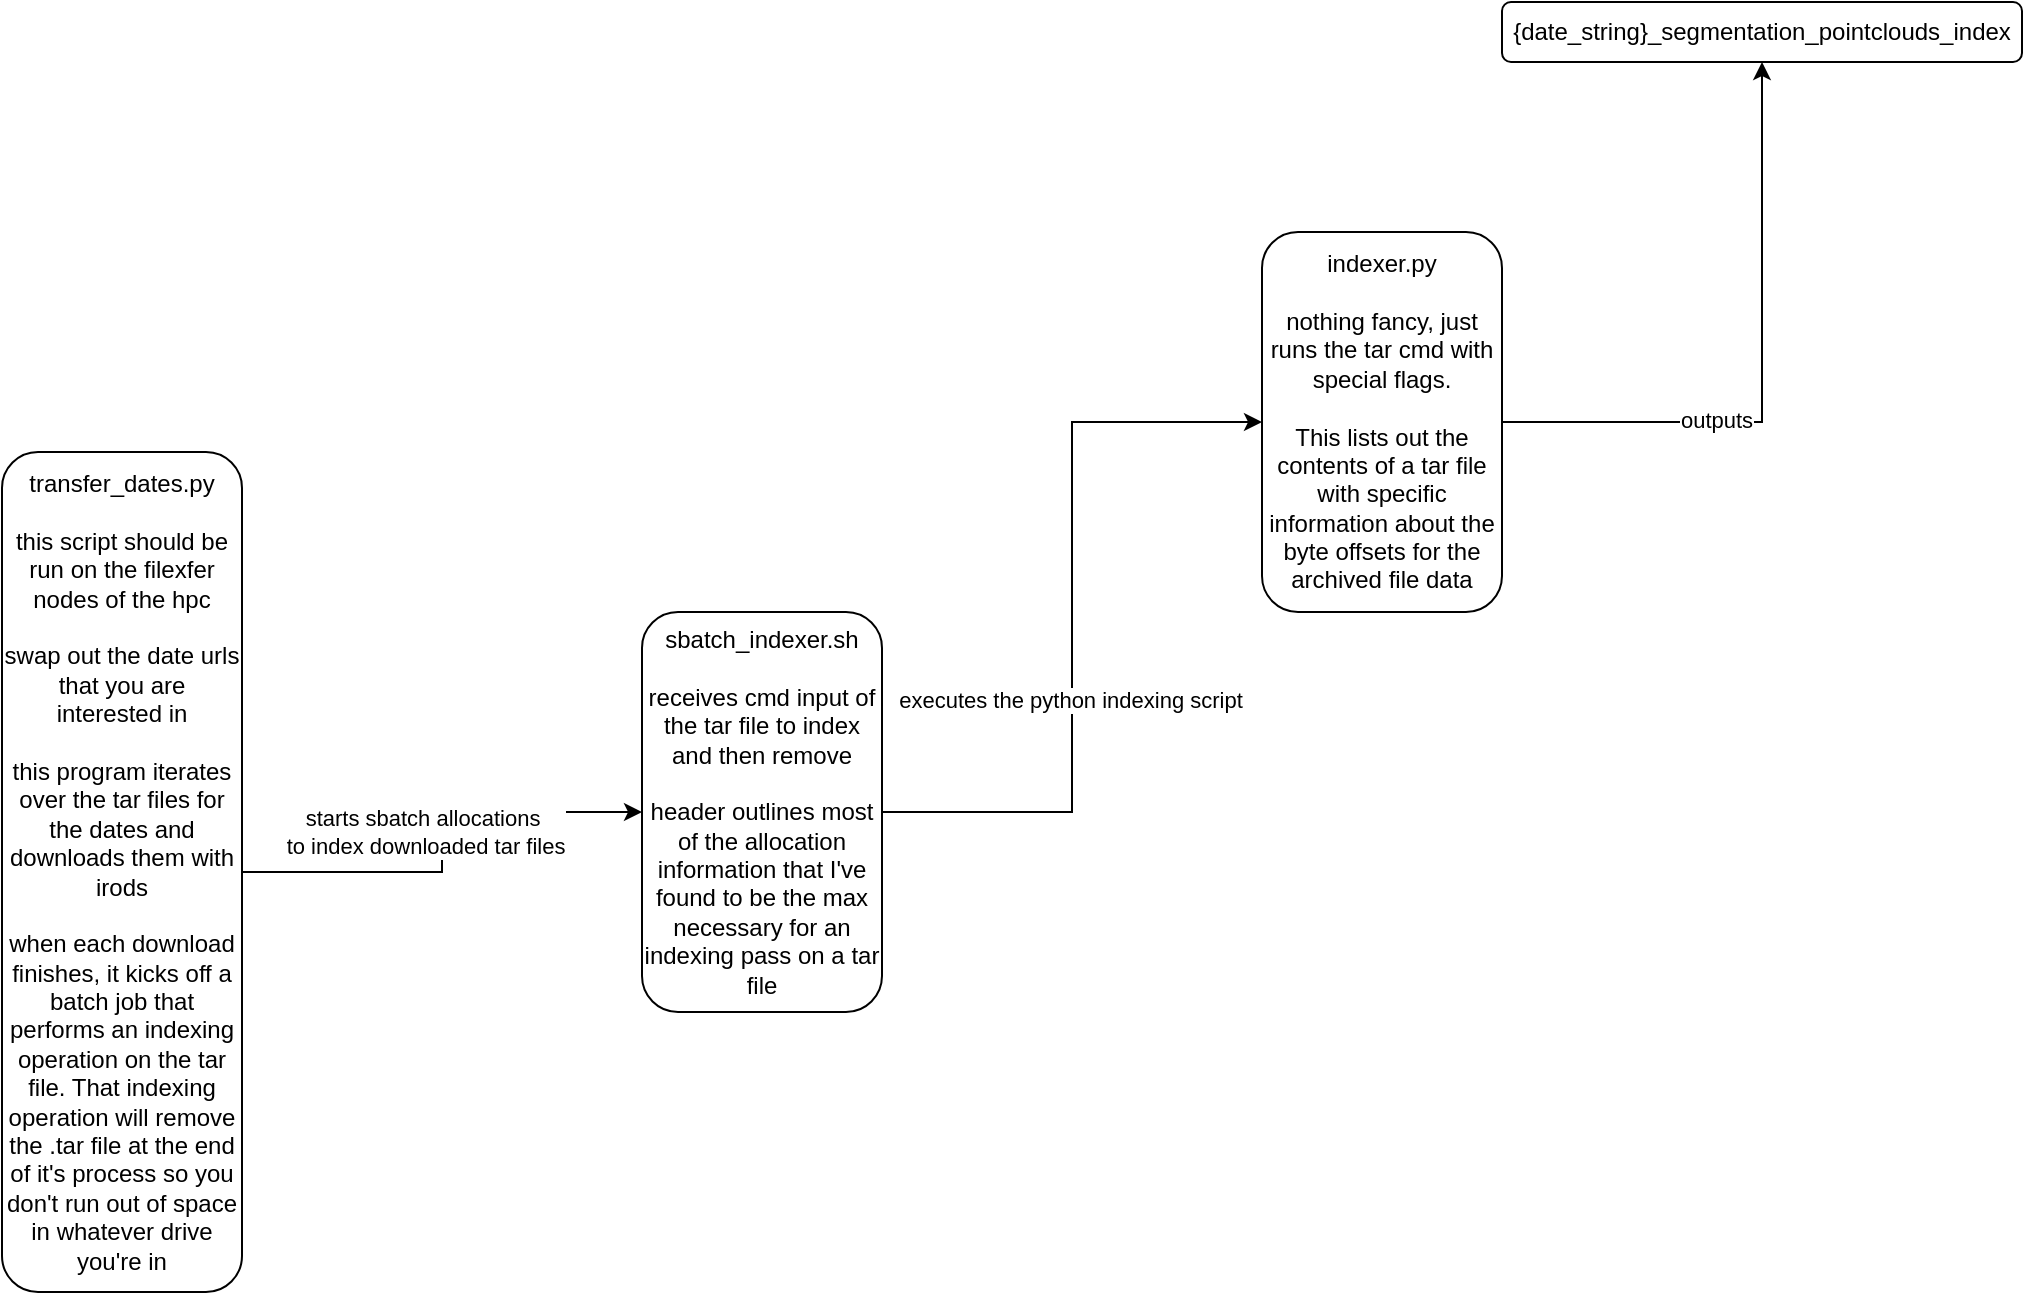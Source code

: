 <mxfile version="21.3.8" type="github">
  <diagram name="Page-1" id="MHcUiq6WpDQYky3Nm4rv">
    <mxGraphModel dx="2284" dy="822" grid="1" gridSize="10" guides="1" tooltips="1" connect="1" arrows="1" fold="1" page="1" pageScale="1" pageWidth="850" pageHeight="1100" math="0" shadow="0">
      <root>
        <mxCell id="0" />
        <mxCell id="1" parent="0" />
        <mxCell id="iG6b-2xu__tHotN4vy7j-4" value="" style="edgeStyle=orthogonalEdgeStyle;rounded=0;orthogonalLoop=1;jettySize=auto;html=1;exitX=1;exitY=0.5;exitDx=0;exitDy=0;" edge="1" parent="1" source="iG6b-2xu__tHotN4vy7j-6" target="iG6b-2xu__tHotN4vy7j-3">
          <mxGeometry relative="1" as="geometry" />
        </mxCell>
        <mxCell id="iG6b-2xu__tHotN4vy7j-5" value="outputs" style="edgeLabel;html=1;align=center;verticalAlign=middle;resizable=0;points=[];" vertex="1" connectable="0" parent="iG6b-2xu__tHotN4vy7j-4">
          <mxGeometry x="-0.312" y="1" relative="1" as="geometry">
            <mxPoint as="offset" />
          </mxGeometry>
        </mxCell>
        <mxCell id="iG6b-2xu__tHotN4vy7j-7" style="edgeStyle=orthogonalEdgeStyle;rounded=0;orthogonalLoop=1;jettySize=auto;html=1;exitX=1;exitY=0.5;exitDx=0;exitDy=0;" edge="1" parent="1" source="iG6b-2xu__tHotN4vy7j-8" target="iG6b-2xu__tHotN4vy7j-6">
          <mxGeometry relative="1" as="geometry" />
        </mxCell>
        <mxCell id="iG6b-2xu__tHotN4vy7j-10" value="executes the python indexing script " style="edgeLabel;html=1;align=center;verticalAlign=middle;resizable=0;points=[];" vertex="1" connectable="0" parent="iG6b-2xu__tHotN4vy7j-7">
          <mxGeometry x="-0.216" y="1" relative="1" as="geometry">
            <mxPoint as="offset" />
          </mxGeometry>
        </mxCell>
        <mxCell id="iG6b-2xu__tHotN4vy7j-9" style="edgeStyle=orthogonalEdgeStyle;rounded=0;orthogonalLoop=1;jettySize=auto;html=1;" edge="1" parent="1" source="iG6b-2xu__tHotN4vy7j-1" target="iG6b-2xu__tHotN4vy7j-8">
          <mxGeometry relative="1" as="geometry" />
        </mxCell>
        <mxCell id="iG6b-2xu__tHotN4vy7j-11" value="&lt;div&gt;starts sbatch allocations&lt;/div&gt;&lt;div&gt;&amp;nbsp;to index downloaded tar files&lt;/div&gt;" style="edgeLabel;html=1;align=center;verticalAlign=middle;resizable=0;points=[];" vertex="1" connectable="0" parent="iG6b-2xu__tHotN4vy7j-9">
          <mxGeometry x="-0.27" y="-2" relative="1" as="geometry">
            <mxPoint x="6" y="-22" as="offset" />
          </mxGeometry>
        </mxCell>
        <mxCell id="iG6b-2xu__tHotN4vy7j-1" value="&lt;div&gt;transfer_dates.py&lt;/div&gt;&lt;div&gt;&lt;br&gt;&lt;/div&gt;&lt;div&gt;this script should be run on the filexfer nodes of the hpc&lt;/div&gt;&lt;div&gt;&lt;br&gt;&lt;/div&gt;&lt;div&gt;swap out the date urls that you are interested in&lt;/div&gt;&lt;div&gt;&lt;br&gt;&lt;/div&gt;&lt;div&gt;this program iterates over the tar files for the dates and downloads them with irods&lt;/div&gt;&lt;div&gt;&lt;br&gt;&lt;/div&gt;&lt;div&gt;when each download finishes, it kicks off a batch job that performs an indexing operation on the tar file. That indexing operation will remove the .tar file at the end of it&#39;s process so you don&#39;t run out of space in whatever drive you&#39;re in&lt;br&gt;&lt;/div&gt;" style="rounded=1;whiteSpace=wrap;html=1;fixedWidth=1;resizeHeight=1;autosize=1;" vertex="1" parent="1">
          <mxGeometry x="-180" y="510" width="120" height="420" as="geometry" />
        </mxCell>
        <mxCell id="iG6b-2xu__tHotN4vy7j-3" value="{date_string}_segmentation_pointclouds_index" style="rounded=1;whiteSpace=wrap;html=1;fixedWidth=1;resizeHeight=1;autosize=1;" vertex="1" parent="1">
          <mxGeometry x="570" y="285" width="260" height="30" as="geometry" />
        </mxCell>
        <mxCell id="iG6b-2xu__tHotN4vy7j-6" value="&lt;div&gt;indexer.py&lt;/div&gt;&lt;div&gt;&lt;br&gt;&lt;/div&gt;&lt;div&gt;nothing fancy, just runs the tar cmd with special flags.&lt;/div&gt;&lt;div&gt;&lt;br&gt;&lt;/div&gt;&lt;div&gt;This lists out the contents of a tar file with specific information about the byte offsets for the archived file data&lt;br&gt;&lt;/div&gt;" style="rounded=1;whiteSpace=wrap;html=1;fixedWidth=1;resizeHeight=1;autosize=1;" vertex="1" parent="1">
          <mxGeometry x="450" y="400" width="120" height="190" as="geometry" />
        </mxCell>
        <mxCell id="iG6b-2xu__tHotN4vy7j-8" value="&lt;div&gt;sbatch_indexer.sh&lt;/div&gt;&lt;div&gt;&lt;br&gt;&lt;/div&gt;&lt;div&gt;receives cmd input of the tar file to index and then remove&lt;/div&gt;&lt;div&gt;&lt;br&gt;&lt;/div&gt;&lt;div&gt;header outlines most of the allocation information that I&#39;ve found to be the max necessary for an indexing pass on a tar file&lt;br&gt;&lt;/div&gt;" style="rounded=1;whiteSpace=wrap;html=1;fixedWidth=1;resizeHeight=1;autosize=1;" vertex="1" parent="1">
          <mxGeometry x="140" y="590" width="120" height="200" as="geometry" />
        </mxCell>
      </root>
    </mxGraphModel>
  </diagram>
</mxfile>
